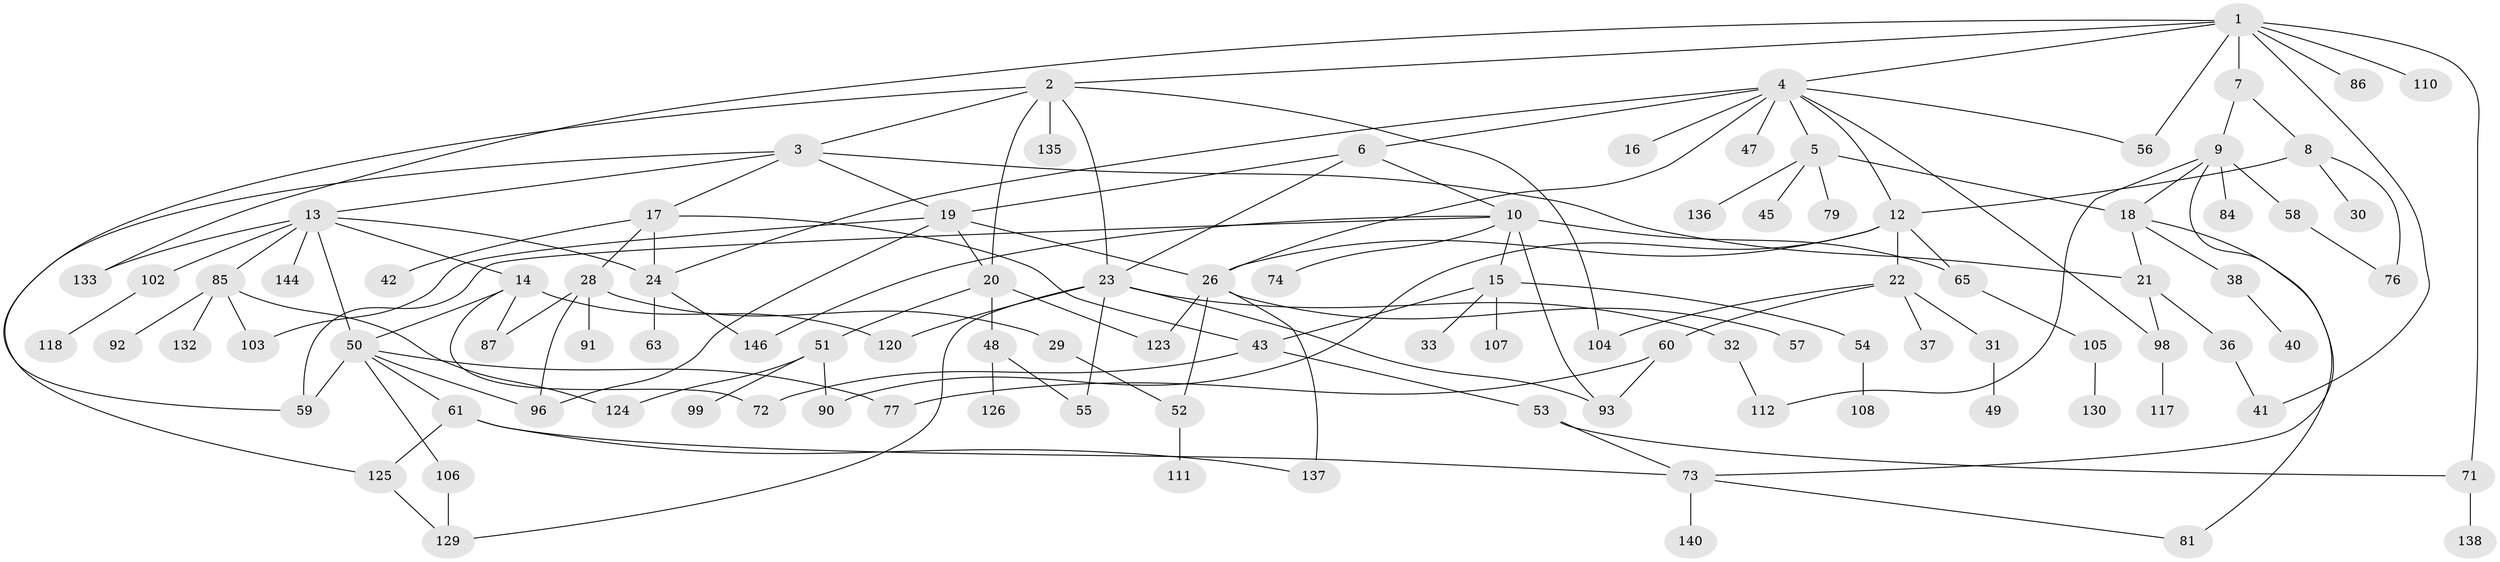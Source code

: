 // Generated by graph-tools (version 1.1) at 2025/23/03/03/25 07:23:32]
// undirected, 102 vertices, 146 edges
graph export_dot {
graph [start="1"]
  node [color=gray90,style=filled];
  1 [super="+39"];
  2 [super="+97"];
  3 [super="+11"];
  4 [super="+100"];
  5 [super="+27"];
  6;
  7 [super="+83"];
  8 [super="+64"];
  9 [super="+25"];
  10 [super="+141"];
  12 [super="+75"];
  13 [super="+62"];
  14 [super="+44"];
  15 [super="+34"];
  16 [super="+88"];
  17;
  18 [super="+66"];
  19 [super="+46"];
  20;
  21 [super="+78"];
  22 [super="+70"];
  23 [super="+127"];
  24 [super="+35"];
  26 [super="+80"];
  28 [super="+115"];
  29;
  30;
  31;
  32;
  33;
  36;
  37;
  38;
  40 [super="+119"];
  41 [super="+68"];
  42;
  43 [super="+143"];
  45;
  47;
  48;
  49;
  50 [super="+142"];
  51 [super="+94"];
  52 [super="+82"];
  53;
  54 [super="+116"];
  55 [super="+101"];
  56 [super="+122"];
  57;
  58 [super="+69"];
  59 [super="+89"];
  60 [super="+128"];
  61 [super="+131"];
  63;
  65 [super="+67"];
  71;
  72;
  73 [super="+139"];
  74;
  76;
  77;
  79;
  81;
  84;
  85 [super="+95"];
  86 [super="+113"];
  87 [super="+145"];
  90 [super="+114"];
  91;
  92;
  93;
  96 [super="+109"];
  98;
  99;
  102;
  103;
  104;
  105;
  106;
  107;
  108;
  110;
  111;
  112;
  117;
  118;
  120 [super="+121"];
  123;
  124;
  125;
  126;
  129 [super="+134"];
  130;
  132;
  133;
  135;
  136;
  137;
  138;
  140;
  144;
  146 [super="+147"];
  1 -- 2;
  1 -- 4;
  1 -- 7;
  1 -- 71;
  1 -- 133;
  1 -- 86;
  1 -- 56;
  1 -- 41;
  1 -- 110;
  2 -- 3;
  2 -- 20;
  2 -- 59;
  2 -- 135;
  2 -- 23;
  2 -- 104;
  3 -- 13;
  3 -- 19;
  3 -- 125;
  3 -- 17;
  3 -- 21;
  4 -- 5;
  4 -- 6;
  4 -- 12;
  4 -- 16;
  4 -- 47;
  4 -- 98;
  4 -- 24;
  4 -- 56;
  4 -- 26;
  5 -- 18;
  5 -- 79;
  5 -- 136;
  5 -- 45;
  6 -- 10;
  6 -- 23;
  6 -- 19;
  7 -- 8;
  7 -- 9;
  8 -- 30;
  8 -- 12;
  8 -- 76;
  9 -- 58;
  9 -- 73;
  9 -- 84;
  9 -- 112;
  9 -- 18;
  10 -- 15;
  10 -- 74;
  10 -- 93;
  10 -- 59;
  10 -- 65;
  10 -- 146;
  12 -- 22;
  12 -- 26;
  12 -- 65;
  12 -- 90;
  13 -- 14;
  13 -- 24;
  13 -- 85;
  13 -- 102;
  13 -- 133;
  13 -- 50;
  13 -- 144;
  14 -- 72;
  14 -- 50;
  14 -- 120;
  14 -- 87;
  15 -- 33;
  15 -- 54;
  15 -- 107;
  15 -- 43;
  17 -- 28;
  17 -- 42;
  17 -- 43;
  17 -- 24;
  18 -- 38;
  18 -- 81;
  18 -- 21;
  19 -- 103;
  19 -- 20;
  19 -- 96;
  19 -- 26;
  20 -- 48;
  20 -- 51;
  20 -- 123;
  21 -- 36;
  21 -- 98;
  22 -- 31 [weight=2];
  22 -- 37;
  22 -- 60;
  22 -- 104;
  23 -- 32;
  23 -- 55;
  23 -- 93;
  23 -- 120;
  23 -- 129;
  24 -- 146;
  24 -- 63;
  26 -- 52;
  26 -- 57;
  26 -- 137;
  26 -- 123;
  28 -- 29;
  28 -- 87;
  28 -- 91;
  28 -- 96;
  29 -- 52;
  31 -- 49;
  32 -- 112;
  36 -- 41;
  38 -- 40;
  43 -- 53;
  43 -- 72;
  48 -- 126;
  48 -- 55;
  50 -- 61;
  50 -- 77;
  50 -- 96;
  50 -- 106;
  50 -- 59;
  51 -- 124;
  51 -- 99;
  51 -- 90;
  52 -- 111;
  53 -- 71;
  53 -- 73;
  54 -- 108;
  58 -- 76;
  60 -- 77;
  60 -- 93;
  61 -- 73;
  61 -- 137;
  61 -- 125;
  65 -- 105;
  71 -- 138;
  73 -- 81;
  73 -- 140;
  85 -- 92;
  85 -- 132;
  85 -- 124;
  85 -- 103;
  98 -- 117;
  102 -- 118;
  105 -- 130;
  106 -- 129;
  125 -- 129;
}

